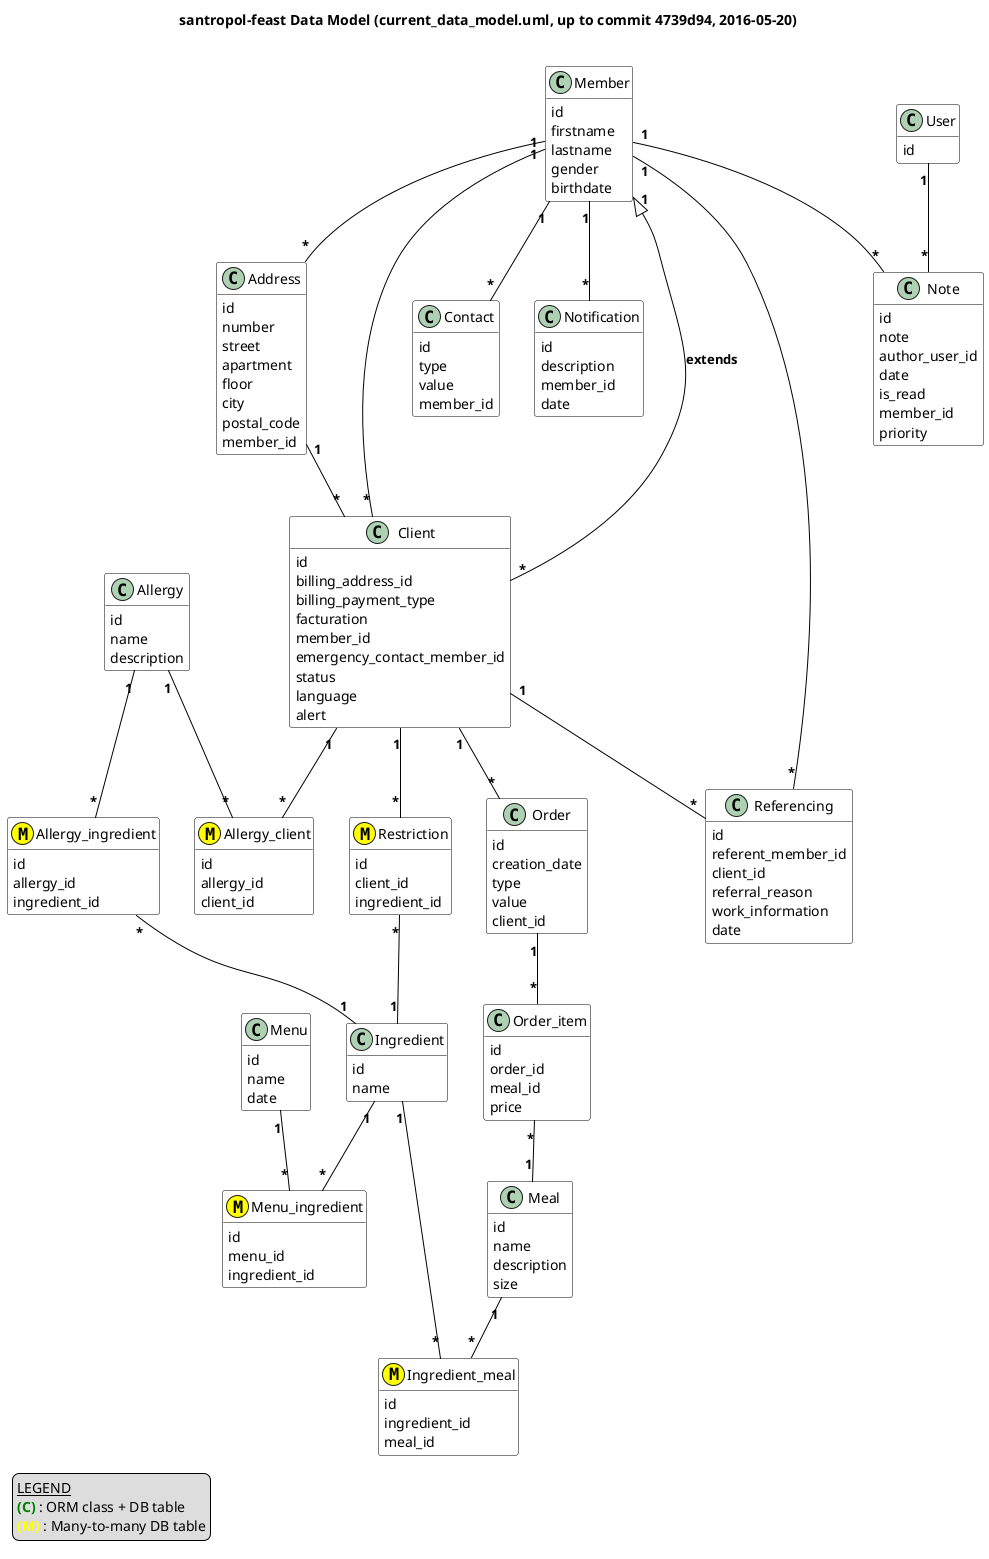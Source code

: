 'Diagram in plantuml language : see http://plantuml.com/
'To generate image : see http://www.plantuml.com/plantuml
@startuml
scale 1.0
title santropol-feast Data Model (current_data_model.uml, up to commit 4739d94, 2016-05-20)\n
hide methods
'hide fields
skinparam shadowing false
skinparam classArrowColor Black
skinparam classBorderColor Black
skinparam classBackgroundColor White
'skinparam classArrowFontColor Green
skinparam classArrowFontStyle bold

'relationships are in alphabetical order on the "many side"
'  and we place on the left the entity that :
'    is the many-to-many connecting table
'    is the child in a child-parent relationship
'and the direction is almost always -u- meaning UP

legend left
  <u>LEGEND</u>
  <b><color:green>(C)</color></b> : ORM class + DB table
  <b><color:yellow>(M)</color></b> : Many-to-many DB table
endlegend

Address "*" -u- "1" Member
Allergy_client "*" -u- "1" Allergy
Allergy_client "*" -u- "1" Client
Allergy_ingredient "*" -u- "1" Allergy
Allergy_ingredient "*" -d- "1" Ingredient
Client "*" -u- "1" Address
Client "*" -u-|> "1" Member : extends
Client "*" -u- "1" Member
Contact "*" -u- "1" Member
Note "*" -u- "1" Member
Note "*" -u- "1" User
Ingredient_meal "*" -u- "1" Ingredient
Ingredient_meal "*" -u- "1" Meal
Menu_ingredient "*" -u- "1" Ingredient
Menu_ingredient "*" -u- "1" Menu
Notification "*" -u- "1" Member
Order "*" -u- "1" Client
Order_item "*" -d- "1" Meal
Order_item "*" -u- "1" Order
Referencing "*" -u- "1" Client
Referencing "*" -u- "1" Member
Restriction "*" -u- "1" Client
Restriction "*" -- "1" Ingredient

'---------------------------------------------------------------------
'classes are in Alphabetical order

class Address {
    id
    number
    street
    apartment
    floor
    city
    postal_code
    member_id
      'WHY ?
}

class Allergy {
    id
    name
    description
}

class Allergy_client << (M,yellow) >> {
    id
    allergy_id
    client_id
}

class Allergy_ingredient << (M,yellow) >> {
    id
    allergy_id
    ingredient_id
}

class Client {
    id
    billing_address_id
    billing_payment_type
    facturation
    member_id
    emergency_contact_member_id
    status
    language
    alert
}

class Contact {
    id
    type
    value
    member_id
}

class Ingredient {
    id
    name
}

class Ingredient_meal << (M,yellow) >> {
    id
    ingredient_id
    meal_id
}

class Meal {
    id
    name
    description
    size
}

class Member {
    id
    firstname
    lastname
    gender
    birthdate
}

class Menu {
    id
    name
    date
}

class Menu_ingredient << (M,yellow) >> {
    id
    menu_id
    ingredient_id
}

class Note {
    id
    note
    author_user_id
    date
    is_read
    member_id
    priority
      'choices: normal, urgent
}

class Notification {
    id
    description
    member_id
    date
}

class Order {
    id
    creation_date
    type
    value
    client_id
}

class Order_item {
    id
    order_id
      'added, because many to many is a bug in models, was OK in schema
    meal_id
    price
}

class Referencing {
    id
    referent_member_id
    client_id
    referral_reason
    work_information
    date
}

class Restriction << (M,yellow) >> {
    id
    client_id
    ingredient_id
}

class User {
    id
}

@enduml
